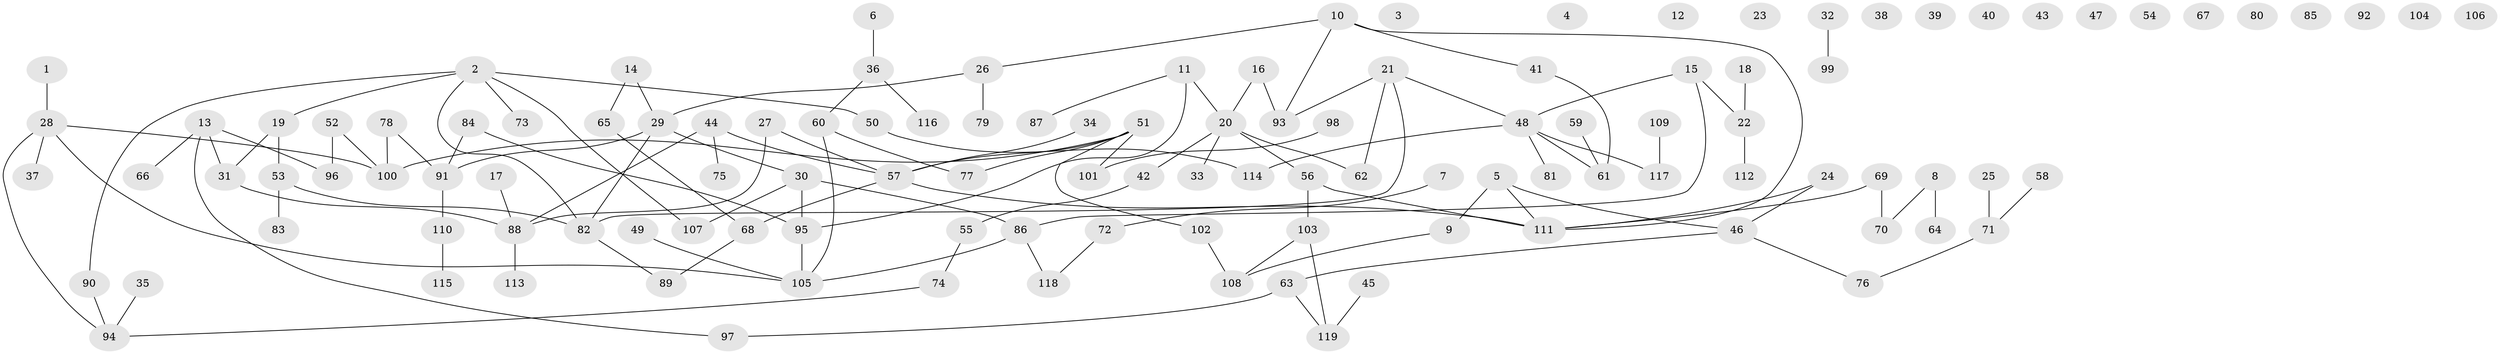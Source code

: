 // Generated by graph-tools (version 1.1) at 2025/13/03/09/25 04:13:08]
// undirected, 119 vertices, 127 edges
graph export_dot {
graph [start="1"]
  node [color=gray90,style=filled];
  1;
  2;
  3;
  4;
  5;
  6;
  7;
  8;
  9;
  10;
  11;
  12;
  13;
  14;
  15;
  16;
  17;
  18;
  19;
  20;
  21;
  22;
  23;
  24;
  25;
  26;
  27;
  28;
  29;
  30;
  31;
  32;
  33;
  34;
  35;
  36;
  37;
  38;
  39;
  40;
  41;
  42;
  43;
  44;
  45;
  46;
  47;
  48;
  49;
  50;
  51;
  52;
  53;
  54;
  55;
  56;
  57;
  58;
  59;
  60;
  61;
  62;
  63;
  64;
  65;
  66;
  67;
  68;
  69;
  70;
  71;
  72;
  73;
  74;
  75;
  76;
  77;
  78;
  79;
  80;
  81;
  82;
  83;
  84;
  85;
  86;
  87;
  88;
  89;
  90;
  91;
  92;
  93;
  94;
  95;
  96;
  97;
  98;
  99;
  100;
  101;
  102;
  103;
  104;
  105;
  106;
  107;
  108;
  109;
  110;
  111;
  112;
  113;
  114;
  115;
  116;
  117;
  118;
  119;
  1 -- 28;
  2 -- 19;
  2 -- 50;
  2 -- 73;
  2 -- 82;
  2 -- 90;
  2 -- 107;
  5 -- 9;
  5 -- 46;
  5 -- 111;
  6 -- 36;
  7 -- 72;
  8 -- 64;
  8 -- 70;
  9 -- 108;
  10 -- 26;
  10 -- 41;
  10 -- 93;
  10 -- 111;
  11 -- 20;
  11 -- 87;
  11 -- 95;
  13 -- 31;
  13 -- 66;
  13 -- 96;
  13 -- 97;
  14 -- 29;
  14 -- 65;
  15 -- 22;
  15 -- 48;
  15 -- 86;
  16 -- 20;
  16 -- 93;
  17 -- 88;
  18 -- 22;
  19 -- 31;
  19 -- 53;
  20 -- 33;
  20 -- 42;
  20 -- 56;
  20 -- 62;
  21 -- 48;
  21 -- 62;
  21 -- 82;
  21 -- 93;
  22 -- 112;
  24 -- 46;
  24 -- 111;
  25 -- 71;
  26 -- 29;
  26 -- 79;
  27 -- 57;
  27 -- 88;
  28 -- 37;
  28 -- 94;
  28 -- 100;
  28 -- 105;
  29 -- 30;
  29 -- 82;
  29 -- 91;
  30 -- 86;
  30 -- 95;
  30 -- 107;
  31 -- 88;
  32 -- 99;
  34 -- 57;
  35 -- 94;
  36 -- 60;
  36 -- 116;
  41 -- 61;
  42 -- 55;
  44 -- 57;
  44 -- 75;
  44 -- 88;
  45 -- 119;
  46 -- 63;
  46 -- 76;
  48 -- 61;
  48 -- 81;
  48 -- 114;
  48 -- 117;
  49 -- 105;
  50 -- 114;
  51 -- 57;
  51 -- 77;
  51 -- 100;
  51 -- 101;
  51 -- 102;
  52 -- 96;
  52 -- 100;
  53 -- 82;
  53 -- 83;
  55 -- 74;
  56 -- 103;
  56 -- 111;
  57 -- 68;
  57 -- 111;
  58 -- 71;
  59 -- 61;
  60 -- 77;
  60 -- 105;
  63 -- 97;
  63 -- 119;
  65 -- 68;
  68 -- 89;
  69 -- 70;
  69 -- 111;
  71 -- 76;
  72 -- 118;
  74 -- 94;
  78 -- 91;
  78 -- 100;
  82 -- 89;
  84 -- 91;
  84 -- 95;
  86 -- 105;
  86 -- 118;
  88 -- 113;
  90 -- 94;
  91 -- 110;
  95 -- 105;
  98 -- 101;
  102 -- 108;
  103 -- 108;
  103 -- 119;
  109 -- 117;
  110 -- 115;
}
